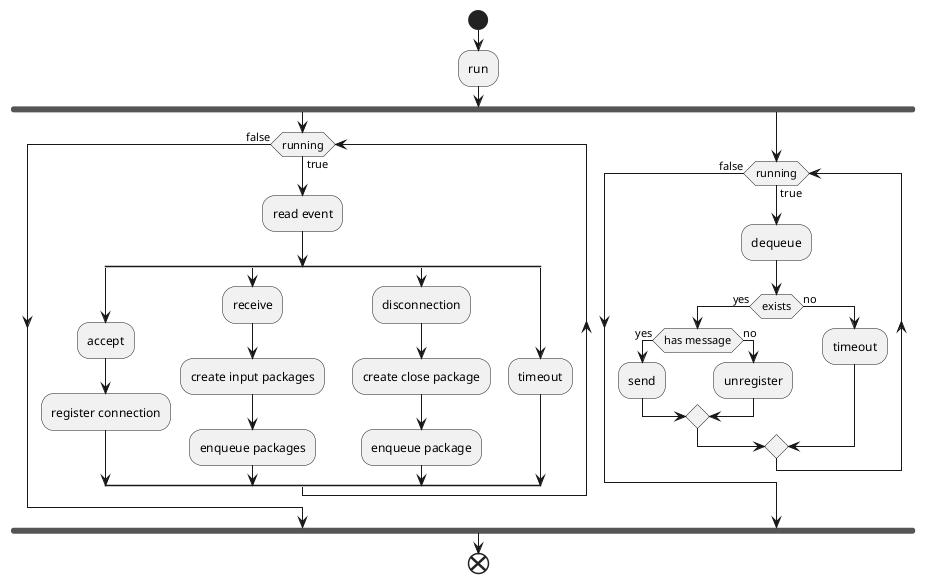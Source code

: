 @startuml
start
:run;
fork
    while (running) is (true)
    :read event;
    split
        :accept;
        :register connection;
    split again
        :receive;
        :create input packages;
        :enqueue packages;
    split again
        :disconnection;
        :create close package;
        :enqueue package;
    split again
        :timeout;
    end split
    endwhile (false)
fork again
    while (running) is (true)
    :dequeue;
    if (exists) then (yes)
        if (has message) then (yes)
            :send;
        else (no)
            :unregister;
        endif
    else (no)
        :timeout;
    endif
    endwhile (false)
end fork
end
@enduml

